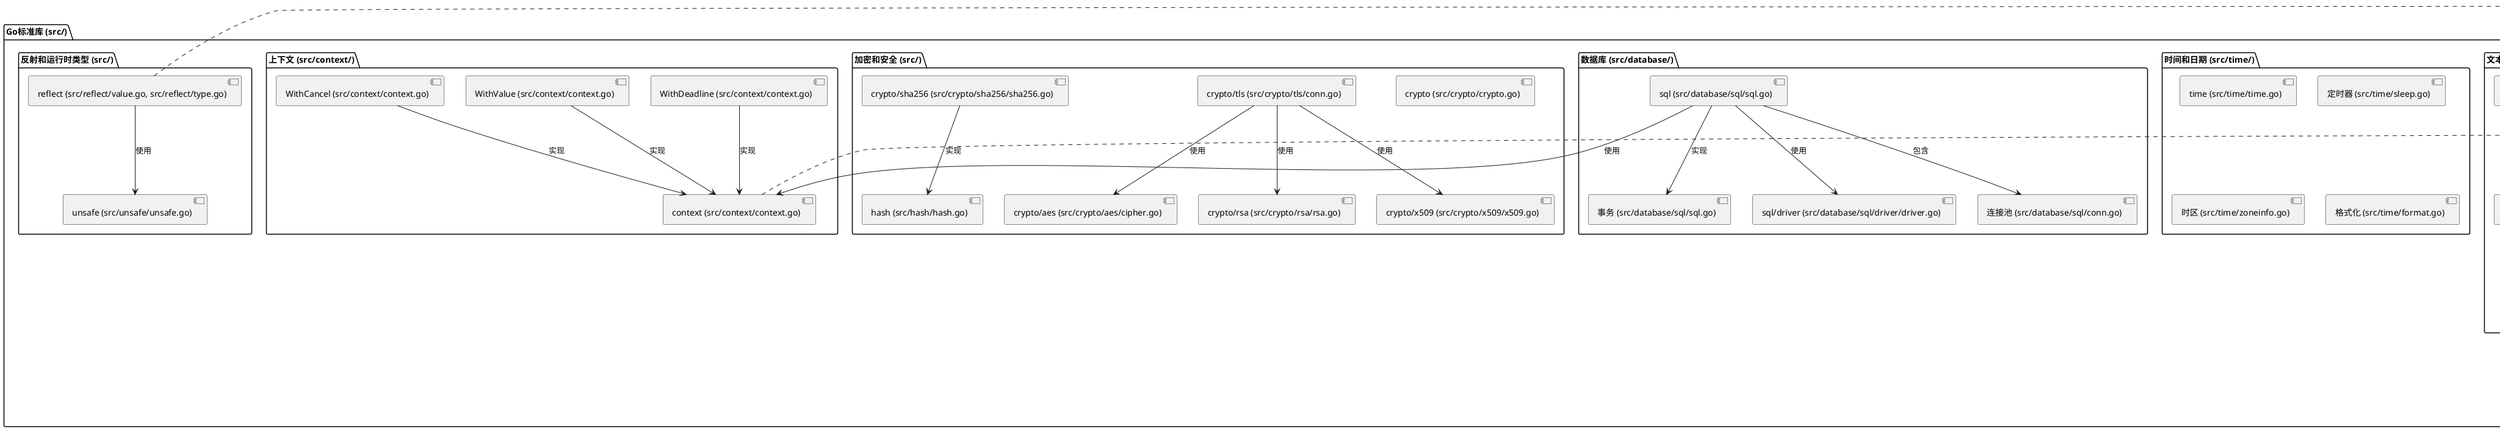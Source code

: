 @startuml Go标准库实现架构

package "Go标准库 (src/)" {
  package "IO相关 (src/)" {
    [io (src/io/io.go)] as IO
    [io/ioutil (src/io/ioutil/ioutil.go)] as IOUtil
    [bufio (src/bufio/bufio.go)] as Bufio
    [bytes (src/bytes/buffer.go)] as Bytes
    [os (src/os/file.go)] as OS
    [os/exec (src/os/exec/exec.go)] as Exec
  }
  
  package "同步原语 (src/sync/)" {
    [Mutex (src/sync/mutex.go)] as Mutex
    [RWMutex (src/sync/rwmutex.go)] as RWMutex
    [WaitGroup (src/sync/waitgroup.go)] as WaitGroup
    [Cond (src/sync/cond.go)] as Cond
    [Once (src/sync/once.go)] as Once
    [Pool (src/sync/pool.go)] as Pool
    [Map (src/sync/map.go)] as SyncMap
    [atomic (src/sync/atomic/doc.go)] as Atomic
  }
  
  package "网络 (src/net/)" {
    [TCP (src/net/tcpsock.go)] as TCP
    [UDP (src/net/udpsock.go)] as UDP
    [IP (src/net/ip.go)] as IP
    [DNS (src/net/dnsclient.go)] as DNS
    [http (src/net/http/server.go)] as HTTP
    [http/client (src/net/http/client.go)] as HTTPClient
    [http/transport (src/net/http/transport.go)] as HTTPTransport
    [url (src/net/url/url.go)] as URL
  }
  
  package "编码 (src/encoding/)" {
    [json (src/encoding/json/encode.go, src/encoding/json/decode.go)] as JSON
    [xml (src/encoding/xml/marshal.go, src/encoding/xml/xml.go)] as XML
    [base64 (src/encoding/base64/base64.go)] as Base64
    [hex (src/encoding/hex/hex.go)] as Hex
    [csv (src/encoding/csv/reader.go, src/encoding/csv/writer.go)] as CSV
  }
  
  package "文本处理 (src/)" {
    [strings (src/strings/strings.go)] as Strings
    [strconv (src/strconv/atoi.go, src/strconv/itoa.go)] as Strconv
    [unicode (src/unicode/letter.go)] as Unicode
    [regexp (src/regexp/regexp.go)] as Regexp
    [text/template (src/text/template/parse.go, src/text/template/exec.go)] as TextTemplate
    [html/template (src/html/template/template.go)] as HTMLTemplate
  }
  
  package "时间和日期 (src/time/)" {
    [time (src/time/time.go)] as Time
    [定时器 (src/time/sleep.go)] as Sleep
    [时区 (src/time/zoneinfo.go)] as Zone
    [格式化 (src/time/format.go)] as TimeFormat
  }
  
  package "数据库 (src/database/)" {
    [sql (src/database/sql/sql.go)] as SQL
    [sql/driver (src/database/sql/driver/driver.go)] as SQLDriver
    [连接池 (src/database/sql/conn.go)] as ConnPool
    [事务 (src/database/sql/sql.go)] as Transaction
  }
  
  package "加密和安全 (src/)" {
    [crypto (src/crypto/crypto.go)] as Crypto
    [crypto/tls (src/crypto/tls/conn.go)] as TLS
    [crypto/x509 (src/crypto/x509/x509.go)] as X509
    [crypto/aes (src/crypto/aes/cipher.go)] as AES
    [crypto/rsa (src/crypto/rsa/rsa.go)] as RSA
    [crypto/sha256 (src/crypto/sha256/sha256.go)] as SHA256
    [hash (src/hash/hash.go)] as Hash
  }
  
  package "反射和运行时类型 (src/)" {
    [reflect (src/reflect/value.go, src/reflect/type.go)] as Reflect
    [unsafe (src/unsafe/unsafe.go)] as Unsafe
  }
  
  package "上下文 (src/context/)" {
    [context (src/context/context.go)] as Context
    [WithCancel (src/context/context.go)] as WithCancel
    [WithDeadline (src/context/context.go)] as WithDeadline
    [WithValue (src/context/context.go)] as WithValue
  }
}

' IO关系
IO <-- Bufio : 实现
IO <-- OS : 实现
OS --> Exec : 使用
Bytes --> IO : 实现

' 同步关系
Mutex --> Atomic : 使用
RWMutex --> Atomic : 使用
WaitGroup --> Atomic : 使用
Pool --> Atomic : 使用

' 网络关系
TCP --> IP : 使用
UDP --> IP : 使用
HTTP --> TCP : 使用
HTTPClient --> HTTPTransport : 使用
HTTPTransport --> TCP : 使用
HTTP --> URL : 使用

' 编码关系
JSON --> IO : 使用
XML --> IO : 使用
CSV --> IO : 使用

' 文本处理关系
Regexp --> Unicode : 使用
TextTemplate --> Strings : 使用
HTMLTemplate --> TextTemplate : 扩展

' 数据库关系
SQL --> SQLDriver : 使用
SQL --> ConnPool : 包含
SQL --> Transaction : 实现
SQL --> Context : 使用

' 加密关系
TLS --> X509 : 使用
TLS --> AES : 使用
TLS --> RSA : 使用
SHA256 --> Hash : 实现

' 反射关系
Reflect --> Unsafe : 使用

' 上下文关系
WithCancel --> Context : 实现
WithDeadline --> Context : 实现
WithValue --> Context : 实现

note right of IO
  IO接口:
  - Reader/Writer基本接口
  - 组合接口(ReadWriter等)
  - Closer/Seeker接口
end note

note right of HTTP
  HTTP实现:
  - 服务器(Server)
  - 客户端(Client)
  - 处理器(Handler)
  - 中间件支持
  - HTTP/2支持
end note

note right of Reflect
  反射实现:
  - 类型反射(Type)
  - 值反射(Value)
  - 方法调用
  - 结构体字段访问
  - 接口检查
end note

note right of Context
  上下文实现:
  - 取消信号传播
  - 超时控制
  - 值传递
  - 请求作用域控制
end note

@enduml